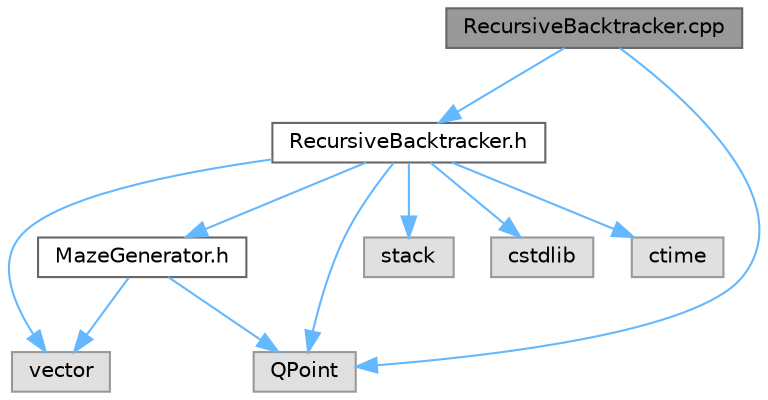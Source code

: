 digraph "RecursiveBacktracker.cpp"
{
 // LATEX_PDF_SIZE
  bgcolor="transparent";
  edge [fontname=Helvetica,fontsize=10,labelfontname=Helvetica,labelfontsize=10];
  node [fontname=Helvetica,fontsize=10,shape=box,height=0.2,width=0.4];
  Node1 [id="Node000001",label="RecursiveBacktracker.cpp",height=0.2,width=0.4,color="gray40", fillcolor="grey60", style="filled", fontcolor="black",tooltip=" "];
  Node1 -> Node2 [id="edge11_Node000001_Node000002",color="steelblue1",style="solid",tooltip=" "];
  Node2 [id="Node000002",label="RecursiveBacktracker.h",height=0.2,width=0.4,color="grey40", fillcolor="white", style="filled",URL="$_recursive_backtracker_8h.html",tooltip=" "];
  Node2 -> Node3 [id="edge12_Node000002_Node000003",color="steelblue1",style="solid",tooltip=" "];
  Node3 [id="Node000003",label="MazeGenerator.h",height=0.2,width=0.4,color="grey40", fillcolor="white", style="filled",URL="$_maze_generator_8h.html",tooltip=" "];
  Node3 -> Node4 [id="edge13_Node000003_Node000004",color="steelblue1",style="solid",tooltip=" "];
  Node4 [id="Node000004",label="vector",height=0.2,width=0.4,color="grey60", fillcolor="#E0E0E0", style="filled",tooltip=" "];
  Node3 -> Node5 [id="edge14_Node000003_Node000005",color="steelblue1",style="solid",tooltip=" "];
  Node5 [id="Node000005",label="QPoint",height=0.2,width=0.4,color="grey60", fillcolor="#E0E0E0", style="filled",tooltip=" "];
  Node2 -> Node6 [id="edge15_Node000002_Node000006",color="steelblue1",style="solid",tooltip=" "];
  Node6 [id="Node000006",label="stack",height=0.2,width=0.4,color="grey60", fillcolor="#E0E0E0", style="filled",tooltip=" "];
  Node2 -> Node7 [id="edge16_Node000002_Node000007",color="steelblue1",style="solid",tooltip=" "];
  Node7 [id="Node000007",label="cstdlib",height=0.2,width=0.4,color="grey60", fillcolor="#E0E0E0", style="filled",tooltip=" "];
  Node2 -> Node8 [id="edge17_Node000002_Node000008",color="steelblue1",style="solid",tooltip=" "];
  Node8 [id="Node000008",label="ctime",height=0.2,width=0.4,color="grey60", fillcolor="#E0E0E0", style="filled",tooltip=" "];
  Node2 -> Node5 [id="edge18_Node000002_Node000005",color="steelblue1",style="solid",tooltip=" "];
  Node2 -> Node4 [id="edge19_Node000002_Node000004",color="steelblue1",style="solid",tooltip=" "];
  Node1 -> Node5 [id="edge20_Node000001_Node000005",color="steelblue1",style="solid",tooltip=" "];
}
